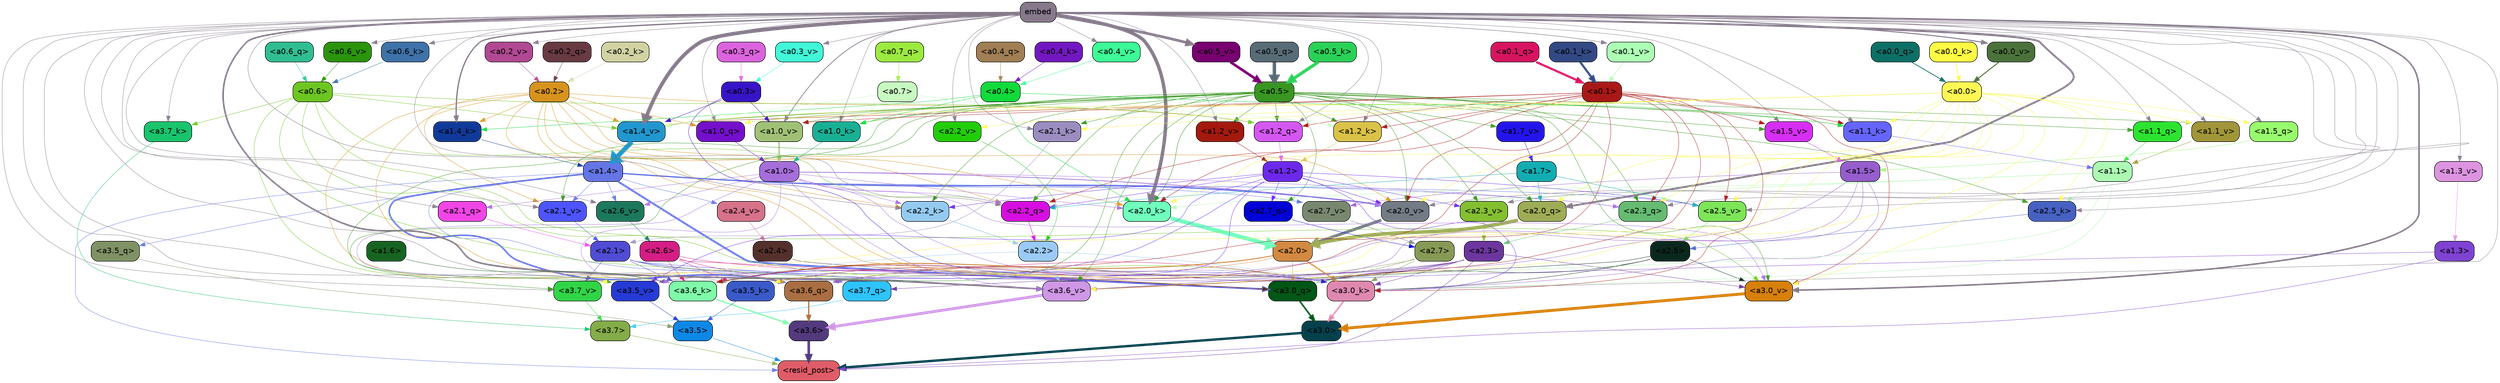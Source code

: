 strict digraph "" {
	graph [bgcolor=transparent,
		layout=dot,
		overlap=false,
		splines=true
	];
	"<a3.7>"	[color=black,
		fillcolor="#84ad49",
		fontname=Helvetica,
		shape=box,
		style="filled, rounded"];
	"<resid_post>"	[color=black,
		fillcolor="#e05c68",
		fontname=Helvetica,
		shape=box,
		style="filled, rounded"];
	"<a3.7>" -> "<resid_post>"	[color="#84ad49",
		penwidth=0.6239100098609924];
	"<a3.6>"	[color=black,
		fillcolor="#523a7d",
		fontname=Helvetica,
		shape=box,
		style="filled, rounded"];
	"<a3.6>" -> "<resid_post>"	[color="#523a7d",
		penwidth=4.569062113761902];
	"<a3.5>"	[color=black,
		fillcolor="#0d88e6",
		fontname=Helvetica,
		shape=box,
		style="filled, rounded"];
	"<a3.5>" -> "<resid_post>"	[color="#0d88e6",
		penwidth=0.6];
	"<a3.0>"	[color=black,
		fillcolor="#05414d",
		fontname=Helvetica,
		shape=box,
		style="filled, rounded"];
	"<a3.0>" -> "<resid_post>"	[color="#05414d",
		penwidth=4.283544182777405];
	"<a2.3>"	[color=black,
		fillcolor="#6d369f",
		fontname=Helvetica,
		shape=box,
		style="filled, rounded"];
	"<a2.3>" -> "<resid_post>"	[color="#6d369f",
		penwidth=0.6];
	"<a3.7_q>"	[color=black,
		fillcolor="#2fc4fd",
		fontname=Helvetica,
		shape=box,
		style="filled, rounded"];
	"<a2.3>" -> "<a3.7_q>"	[color="#6d369f",
		penwidth=0.6];
	"<a3.6_q>"	[color=black,
		fillcolor="#aa6e43",
		fontname=Helvetica,
		shape=box,
		style="filled, rounded"];
	"<a2.3>" -> "<a3.6_q>"	[color="#6d369f",
		penwidth=0.6];
	"<a3.0_q>"	[color=black,
		fillcolor="#025616",
		fontname=Helvetica,
		shape=box,
		style="filled, rounded"];
	"<a2.3>" -> "<a3.0_q>"	[color="#6d369f",
		penwidth=0.6];
	"<a3.0_k>"	[color=black,
		fillcolor="#e089b0",
		fontname=Helvetica,
		shape=box,
		style="filled, rounded"];
	"<a2.3>" -> "<a3.0_k>"	[color="#6d369f",
		penwidth=0.6];
	"<a3.6_v>"	[color=black,
		fillcolor="#cf97e6",
		fontname=Helvetica,
		shape=box,
		style="filled, rounded"];
	"<a2.3>" -> "<a3.6_v>"	[color="#6d369f",
		penwidth=0.6];
	"<a3.5_v>"	[color=black,
		fillcolor="#263ad5",
		fontname=Helvetica,
		shape=box,
		style="filled, rounded"];
	"<a2.3>" -> "<a3.5_v>"	[color="#6d369f",
		penwidth=0.6];
	"<a3.0_v>"	[color=black,
		fillcolor="#d7800b",
		fontname=Helvetica,
		shape=box,
		style="filled, rounded"];
	"<a2.3>" -> "<a3.0_v>"	[color="#6d369f",
		penwidth=0.6];
	"<a1.4>"	[color=black,
		fillcolor="#6475e5",
		fontname=Helvetica,
		shape=box,
		style="filled, rounded"];
	"<a1.4>" -> "<resid_post>"	[color="#6475e5",
		penwidth=0.6];
	"<a1.4>" -> "<a3.7_q>"	[color="#6475e5",
		penwidth=0.6];
	"<a1.4>" -> "<a3.6_q>"	[color="#6475e5",
		penwidth=2.7934007048606873];
	"<a3.5_q>"	[color=black,
		fillcolor="#7f9264",
		fontname=Helvetica,
		shape=box,
		style="filled, rounded"];
	"<a1.4>" -> "<a3.5_q>"	[color="#6475e5",
		penwidth=0.6];
	"<a1.4>" -> "<a3.0_q>"	[color="#6475e5",
		penwidth=3.340754985809326];
	"<a2.3_q>"	[color=black,
		fillcolor="#65bc71",
		fontname=Helvetica,
		shape=box,
		style="filled, rounded"];
	"<a1.4>" -> "<a2.3_q>"	[color="#6475e5",
		penwidth=0.6];
	"<a2.7_v>"	[color=black,
		fillcolor="#78886f",
		fontname=Helvetica,
		shape=box,
		style="filled, rounded"];
	"<a1.4>" -> "<a2.7_v>"	[color="#6475e5",
		penwidth=0.6];
	"<a2.6_v>"	[color=black,
		fillcolor="#1c785c",
		fontname=Helvetica,
		shape=box,
		style="filled, rounded"];
	"<a1.4>" -> "<a2.6_v>"	[color="#6475e5",
		penwidth=0.6];
	"<a2.5_v>"	[color=black,
		fillcolor="#7de558",
		fontname=Helvetica,
		shape=box,
		style="filled, rounded"];
	"<a1.4>" -> "<a2.5_v>"	[color="#6475e5",
		penwidth=0.6];
	"<a2.4_v>"	[color=black,
		fillcolor="#d6728a",
		fontname=Helvetica,
		shape=box,
		style="filled, rounded"];
	"<a1.4>" -> "<a2.4_v>"	[color="#6475e5",
		penwidth=0.6];
	"<a2.1_v>"	[color=black,
		fillcolor="#4d54fe",
		fontname=Helvetica,
		shape=box,
		style="filled, rounded"];
	"<a1.4>" -> "<a2.1_v>"	[color="#6475e5",
		penwidth=0.6];
	"<a2.0_v>"	[color=black,
		fillcolor="#737b84",
		fontname=Helvetica,
		shape=box,
		style="filled, rounded"];
	"<a1.4>" -> "<a2.0_v>"	[color="#6475e5",
		penwidth=2.268759250640869];
	"<a1.3>"	[color=black,
		fillcolor="#7f42d3",
		fontname=Helvetica,
		shape=box,
		style="filled, rounded"];
	"<a1.3>" -> "<resid_post>"	[color="#7f42d3",
		penwidth=0.6];
	"<a1.3>" -> "<a3.6_v>"	[color="#7f42d3",
		penwidth=0.6];
	"<a3.7_q>" -> "<a3.7>"	[color="#2fc4fd",
		penwidth=0.6];
	"<a3.6_q>" -> "<a3.6>"	[color="#aa6e43",
		penwidth=2.0347584784030914];
	"<a3.5_q>" -> "<a3.5>"	[color="#7f9264",
		penwidth=0.6];
	"<a3.0_q>" -> "<a3.0>"	[color="#025616",
		penwidth=2.8635367155075073];
	"<a3.7_k>"	[color=black,
		fillcolor="#18c46c",
		fontname=Helvetica,
		shape=box,
		style="filled, rounded"];
	"<a3.7_k>" -> "<a3.7>"	[color="#18c46c",
		penwidth=0.6];
	"<a3.6_k>"	[color=black,
		fillcolor="#7ffaa9",
		fontname=Helvetica,
		shape=box,
		style="filled, rounded"];
	"<a3.6_k>" -> "<a3.6>"	[color="#7ffaa9",
		penwidth=2.1760786175727844];
	"<a3.5_k>"	[color=black,
		fillcolor="#3a5ac9",
		fontname=Helvetica,
		shape=box,
		style="filled, rounded"];
	"<a3.5_k>" -> "<a3.5>"	[color="#3a5ac9",
		penwidth=0.6];
	"<a3.0_k>" -> "<a3.0>"	[color="#e089b0",
		penwidth=2.632905662059784];
	"<a3.7_v>"	[color=black,
		fillcolor="#30d546",
		fontname=Helvetica,
		shape=box,
		style="filled, rounded"];
	"<a3.7_v>" -> "<a3.7>"	[color="#30d546",
		penwidth=0.6];
	"<a3.6_v>" -> "<a3.6>"	[color="#cf97e6",
		penwidth=4.981305837631226];
	"<a3.5_v>" -> "<a3.5>"	[color="#263ad5",
		penwidth=0.6];
	"<a3.0_v>" -> "<a3.0>"	[color="#d7800b",
		penwidth=5.168330669403076];
	"<a2.7>"	[color=black,
		fillcolor="#869a56",
		fontname=Helvetica,
		shape=box,
		style="filled, rounded"];
	"<a2.7>" -> "<a3.6_q>"	[color="#869a56",
		penwidth=0.6];
	"<a2.7>" -> "<a3.0_q>"	[color="#869a56",
		penwidth=0.6];
	"<a2.7>" -> "<a3.0_k>"	[color="#869a56",
		penwidth=0.6];
	"<a2.6>"	[color=black,
		fillcolor="#d51d84",
		fontname=Helvetica,
		shape=box,
		style="filled, rounded"];
	"<a2.6>" -> "<a3.6_q>"	[color="#d51d84",
		penwidth=0.6];
	"<a2.6>" -> "<a3.0_q>"	[color="#d51d84",
		penwidth=0.6];
	"<a2.6>" -> "<a3.6_k>"	[color="#d51d84",
		penwidth=0.6];
	"<a2.6>" -> "<a3.5_k>"	[color="#d51d84",
		penwidth=0.6];
	"<a2.6>" -> "<a3.0_k>"	[color="#d51d84",
		penwidth=0.6];
	"<a2.1>"	[color=black,
		fillcolor="#514cd5",
		fontname=Helvetica,
		shape=box,
		style="filled, rounded"];
	"<a2.1>" -> "<a3.6_q>"	[color="#514cd5",
		penwidth=0.6];
	"<a2.1>" -> "<a3.0_q>"	[color="#514cd5",
		penwidth=0.6];
	"<a2.1>" -> "<a3.6_k>"	[color="#514cd5",
		penwidth=0.6];
	"<a2.1>" -> "<a3.0_k>"	[color="#514cd5",
		penwidth=0.6];
	"<a2.1>" -> "<a3.7_v>"	[color="#514cd5",
		penwidth=0.6];
	"<a2.1>" -> "<a3.6_v>"	[color="#514cd5",
		penwidth=0.6];
	"<a2.0>"	[color=black,
		fillcolor="#d38941",
		fontname=Helvetica,
		shape=box,
		style="filled, rounded"];
	"<a2.0>" -> "<a3.6_q>"	[color="#d38941",
		penwidth=0.6];
	"<a2.0>" -> "<a3.0_q>"	[color="#d38941",
		penwidth=0.6];
	"<a2.0>" -> "<a3.6_k>"	[color="#d38941",
		penwidth=1.6382827460765839];
	"<a2.0>" -> "<a3.0_k>"	[color="#d38941",
		penwidth=2.161143198609352];
	"<a1.5>"	[color=black,
		fillcolor="#955dcd",
		fontname=Helvetica,
		shape=box,
		style="filled, rounded"];
	"<a1.5>" -> "<a3.6_q>"	[color="#955dcd",
		penwidth=0.6];
	"<a1.5>" -> "<a3.0_q>"	[color="#955dcd",
		penwidth=0.6];
	"<a1.5>" -> "<a3.6_k>"	[color="#955dcd",
		penwidth=0.6];
	"<a1.5>" -> "<a3.0_k>"	[color="#955dcd",
		penwidth=0.6];
	"<a1.5>" -> "<a2.7_v>"	[color="#955dcd",
		penwidth=0.6];
	"<a0.2>"	[color=black,
		fillcolor="#d7931b",
		fontname=Helvetica,
		shape=box,
		style="filled, rounded"];
	"<a0.2>" -> "<a3.6_q>"	[color="#d7931b",
		penwidth=0.6];
	"<a0.2>" -> "<a3.0_q>"	[color="#d7931b",
		penwidth=0.6];
	"<a0.2>" -> "<a3.6_k>"	[color="#d7931b",
		penwidth=0.6];
	"<a0.2>" -> "<a3.0_k>"	[color="#d7931b",
		penwidth=0.6];
	"<a2.2_q>"	[color=black,
		fillcolor="#d70ee1",
		fontname=Helvetica,
		shape=box,
		style="filled, rounded"];
	"<a0.2>" -> "<a2.2_q>"	[color="#d7931b",
		penwidth=0.6];
	"<a2.2_k>"	[color=black,
		fillcolor="#95caf0",
		fontname=Helvetica,
		shape=box,
		style="filled, rounded"];
	"<a0.2>" -> "<a2.2_k>"	[color="#d7931b",
		penwidth=0.6];
	"<a2.0_k>"	[color=black,
		fillcolor="#70ffbc",
		fontname=Helvetica,
		shape=box,
		style="filled, rounded"];
	"<a0.2>" -> "<a2.0_k>"	[color="#d7931b",
		penwidth=0.6];
	"<a0.2>" -> "<a2.1_v>"	[color="#d7931b",
		penwidth=0.6];
	"<a0.2>" -> "<a2.0_v>"	[color="#d7931b",
		penwidth=0.6];
	"<a1.2_q>"	[color=black,
		fillcolor="#d457f2",
		fontname=Helvetica,
		shape=box,
		style="filled, rounded"];
	"<a0.2>" -> "<a1.2_q>"	[color="#d7931b",
		penwidth=0.6];
	"<a1.0_q>"	[color=black,
		fillcolor="#740fcc",
		fontname=Helvetica,
		shape=box,
		style="filled, rounded"];
	"<a0.2>" -> "<a1.0_q>"	[color="#d7931b",
		penwidth=0.6];
	"<a1.4_k>"	[color=black,
		fillcolor="#103a99",
		fontname=Helvetica,
		shape=box,
		style="filled, rounded"];
	"<a0.2>" -> "<a1.4_k>"	[color="#d7931b",
		penwidth=0.6];
	"<a1.4_v>"	[color=black,
		fillcolor="#2097cf",
		fontname=Helvetica,
		shape=box,
		style="filled, rounded"];
	"<a0.2>" -> "<a1.4_v>"	[color="#d7931b",
		penwidth=0.6];
	"<a2.5>"	[color=black,
		fillcolor="#0a281d",
		fontname=Helvetica,
		shape=box,
		style="filled, rounded"];
	"<a2.5>" -> "<a3.0_q>"	[color="#0a281d",
		penwidth=0.6];
	"<a2.5>" -> "<a3.0_k>"	[color="#0a281d",
		penwidth=0.6];
	"<a2.5>" -> "<a3.6_v>"	[color="#0a281d",
		penwidth=0.6];
	"<a2.5>" -> "<a3.0_v>"	[color="#0a281d",
		penwidth=0.6];
	"<a2.4>"	[color=black,
		fillcolor="#54302d",
		fontname=Helvetica,
		shape=box,
		style="filled, rounded"];
	"<a2.4>" -> "<a3.0_q>"	[color="#54302d",
		penwidth=0.6];
	"<a1.1>"	[color=black,
		fillcolor="#acf8b3",
		fontname=Helvetica,
		shape=box,
		style="filled, rounded"];
	"<a1.1>" -> "<a3.0_q>"	[color="#acf8b3",
		penwidth=0.6];
	"<a1.1>" -> "<a3.0_k>"	[color="#acf8b3",
		penwidth=0.6];
	"<a2.5_k>"	[color=black,
		fillcolor="#4761c3",
		fontname=Helvetica,
		shape=box,
		style="filled, rounded"];
	"<a1.1>" -> "<a2.5_k>"	[color="#acf8b3",
		penwidth=0.6];
	"<a1.1>" -> "<a2.0_k>"	[color="#acf8b3",
		penwidth=0.6];
	"<a1.1>" -> "<a2.0_v>"	[color="#acf8b3",
		penwidth=0.6];
	"<a0.6>"	[color=black,
		fillcolor="#6dc620",
		fontname=Helvetica,
		shape=box,
		style="filled, rounded"];
	"<a0.6>" -> "<a3.7_k>"	[color="#6dc620",
		penwidth=0.6];
	"<a0.6>" -> "<a3.6_k>"	[color="#6dc620",
		penwidth=0.6];
	"<a0.6>" -> "<a3.0_k>"	[color="#6dc620",
		penwidth=0.6];
	"<a0.6>" -> "<a3.6_v>"	[color="#6dc620",
		penwidth=0.6];
	"<a0.6>" -> "<a3.0_v>"	[color="#6dc620",
		penwidth=0.6];
	"<a0.6>" -> "<a2.2_q>"	[color="#6dc620",
		penwidth=0.6];
	"<a0.6>" -> "<a1.2_q>"	[color="#6dc620",
		penwidth=0.6];
	"<a0.6>" -> "<a1.4_v>"	[color="#6dc620",
		penwidth=0.6];
	embed	[color=black,
		fillcolor="#85798a",
		fontname=Helvetica,
		shape=box,
		style="filled, rounded"];
	embed -> "<a3.7_k>"	[color="#85798a",
		penwidth=0.6];
	embed -> "<a3.6_k>"	[color="#85798a",
		penwidth=0.6];
	embed -> "<a3.5_k>"	[color="#85798a",
		penwidth=0.6];
	embed -> "<a3.0_k>"	[color="#85798a",
		penwidth=0.6];
	embed -> "<a3.7_v>"	[color="#85798a",
		penwidth=0.6];
	embed -> "<a3.6_v>"	[color="#85798a",
		penwidth=2.7825746536254883];
	embed -> "<a3.5_v>"	[color="#85798a",
		penwidth=0.6];
	embed -> "<a3.0_v>"	[color="#85798a",
		penwidth=2.6950180530548096];
	embed -> "<a2.3_q>"	[color="#85798a",
		penwidth=0.6];
	embed -> "<a2.2_q>"	[color="#85798a",
		penwidth=0.6];
	"<a2.1_q>"	[color=black,
		fillcolor="#f145e6",
		fontname=Helvetica,
		shape=box,
		style="filled, rounded"];
	embed -> "<a2.1_q>"	[color="#85798a",
		penwidth=0.6];
	"<a2.0_q>"	[color=black,
		fillcolor="#9eac56",
		fontname=Helvetica,
		shape=box,
		style="filled, rounded"];
	embed -> "<a2.0_q>"	[color="#85798a",
		penwidth=3.305941343307495];
	embed -> "<a2.5_k>"	[color="#85798a",
		penwidth=0.6];
	embed -> "<a2.2_k>"	[color="#85798a",
		penwidth=0.6698317527770996];
	"<a2.1_k>"	[color=black,
		fillcolor="#9b8dc0",
		fontname=Helvetica,
		shape=box,
		style="filled, rounded"];
	embed -> "<a2.1_k>"	[color="#85798a",
		penwidth=0.6];
	embed -> "<a2.0_k>"	[color="#85798a",
		penwidth=6.12570995092392];
	embed -> "<a2.6_v>"	[color="#85798a",
		penwidth=0.6];
	embed -> "<a2.5_v>"	[color="#85798a",
		penwidth=0.6];
	"<a2.3_v>"	[color=black,
		fillcolor="#84bf30",
		fontname=Helvetica,
		shape=box,
		style="filled, rounded"];
	embed -> "<a2.3_v>"	[color="#85798a",
		penwidth=0.6];
	"<a2.2_v>"	[color=black,
		fillcolor="#21cd08",
		fontname=Helvetica,
		shape=box,
		style="filled, rounded"];
	embed -> "<a2.2_v>"	[color="#85798a",
		penwidth=0.6];
	embed -> "<a2.1_v>"	[color="#85798a",
		penwidth=0.6];
	embed -> "<a2.0_v>"	[color="#85798a",
		penwidth=0.6];
	"<a1.5_q>"	[color=black,
		fillcolor="#98fa6d",
		fontname=Helvetica,
		shape=box,
		style="filled, rounded"];
	embed -> "<a1.5_q>"	[color="#85798a",
		penwidth=0.6];
	embed -> "<a1.2_q>"	[color="#85798a",
		penwidth=0.6087074279785156];
	"<a1.1_q>"	[color=black,
		fillcolor="#2ce430",
		fontname=Helvetica,
		shape=box,
		style="filled, rounded"];
	embed -> "<a1.1_q>"	[color="#85798a",
		penwidth=0.6];
	embed -> "<a1.0_q>"	[color="#85798a",
		penwidth=0.6];
	embed -> "<a1.4_k>"	[color="#85798a",
		penwidth=2.1858973503112793];
	"<a1.2_k>"	[color=black,
		fillcolor="#dac248",
		fontname=Helvetica,
		shape=box,
		style="filled, rounded"];
	embed -> "<a1.2_k>"	[color="#85798a",
		penwidth=0.6];
	"<a1.1_k>"	[color=black,
		fillcolor="#6564fc",
		fontname=Helvetica,
		shape=box,
		style="filled, rounded"];
	embed -> "<a1.1_k>"	[color="#85798a",
		penwidth=0.6];
	"<a1.0_k>"	[color=black,
		fillcolor="#18b095",
		fontname=Helvetica,
		shape=box,
		style="filled, rounded"];
	embed -> "<a1.0_k>"	[color="#85798a",
		penwidth=0.6];
	"<a1.5_v>"	[color=black,
		fillcolor="#d72ef3",
		fontname=Helvetica,
		shape=box,
		style="filled, rounded"];
	embed -> "<a1.5_v>"	[color="#85798a",
		penwidth=0.6];
	embed -> "<a1.4_v>"	[color="#85798a",
		penwidth=6.590077131986618];
	"<a1.3_v>"	[color=black,
		fillcolor="#dd93e0",
		fontname=Helvetica,
		shape=box,
		style="filled, rounded"];
	embed -> "<a1.3_v>"	[color="#85798a",
		penwidth=0.6];
	"<a1.2_v>"	[color=black,
		fillcolor="#a4190d",
		fontname=Helvetica,
		shape=box,
		style="filled, rounded"];
	embed -> "<a1.2_v>"	[color="#85798a",
		penwidth=0.6];
	"<a1.1_v>"	[color=black,
		fillcolor="#a09538",
		fontname=Helvetica,
		shape=box,
		style="filled, rounded"];
	embed -> "<a1.1_v>"	[color="#85798a",
		penwidth=0.6];
	"<a1.0_v>"	[color=black,
		fillcolor="#a0c175",
		fontname=Helvetica,
		shape=box,
		style="filled, rounded"];
	embed -> "<a1.0_v>"	[color="#85798a",
		penwidth=1.2076449394226074];
	"<a0.6_k>"	[color=black,
		fillcolor="#3e72a8",
		fontname=Helvetica,
		shape=box,
		style="filled, rounded"];
	embed -> "<a0.6_k>"	[color="#85798a",
		penwidth=0.6];
	"<a0.6_v>"	[color=black,
		fillcolor="#2a940a",
		fontname=Helvetica,
		shape=box,
		style="filled, rounded"];
	embed -> "<a0.6_v>"	[color="#85798a",
		penwidth=0.6];
	"<a0.5_v>"	[color=black,
		fillcolor="#790070",
		fontname=Helvetica,
		shape=box,
		style="filled, rounded"];
	embed -> "<a0.5_v>"	[color="#85798a",
		penwidth=4.663905620574951];
	"<a0.4_v>"	[color=black,
		fillcolor="#3df997",
		fontname=Helvetica,
		shape=box,
		style="filled, rounded"];
	embed -> "<a0.4_v>"	[color="#85798a",
		penwidth=0.6];
	"<a0.3_v>"	[color=black,
		fillcolor="#41f7d8",
		fontname=Helvetica,
		shape=box,
		style="filled, rounded"];
	embed -> "<a0.3_v>"	[color="#85798a",
		penwidth=0.6];
	"<a0.2_v>"	[color=black,
		fillcolor="#b14992",
		fontname=Helvetica,
		shape=box,
		style="filled, rounded"];
	embed -> "<a0.2_v>"	[color="#85798a",
		penwidth=0.6];
	"<a0.1_v>"	[color=black,
		fillcolor="#adfdb5",
		fontname=Helvetica,
		shape=box,
		style="filled, rounded"];
	embed -> "<a0.1_v>"	[color="#85798a",
		penwidth=0.8192043304443359];
	"<a0.0_v>"	[color=black,
		fillcolor="#4b723b",
		fontname=Helvetica,
		shape=box,
		style="filled, rounded"];
	embed -> "<a0.0_v>"	[color="#85798a",
		penwidth=1.706191062927246];
	"<a2.2>"	[color=black,
		fillcolor="#9acaf5",
		fontname=Helvetica,
		shape=box,
		style="filled, rounded"];
	"<a2.2>" -> "<a3.6_k>"	[color="#9acaf5",
		penwidth=0.6];
	"<a2.2>" -> "<a3.0_k>"	[color="#9acaf5",
		penwidth=0.6];
	"<a2.2>" -> "<a3.6_v>"	[color="#9acaf5",
		penwidth=0.6];
	"<a1.6>"	[color=black,
		fillcolor="#176422",
		fontname=Helvetica,
		shape=box,
		style="filled, rounded"];
	"<a1.6>" -> "<a3.6_k>"	[color="#176422",
		penwidth=0.6];
	"<a1.2>"	[color=black,
		fillcolor="#6c29ec",
		fontname=Helvetica,
		shape=box,
		style="filled, rounded"];
	"<a1.2>" -> "<a3.6_k>"	[color="#6c29ec",
		penwidth=0.6];
	"<a1.2>" -> "<a3.5_k>"	[color="#6c29ec",
		penwidth=0.6];
	"<a1.2>" -> "<a3.0_k>"	[color="#6c29ec",
		penwidth=0.6];
	"<a1.2>" -> "<a3.5_v>"	[color="#6c29ec",
		penwidth=0.6];
	"<a2.7_q>"	[color=black,
		fillcolor="#0103d7",
		fontname=Helvetica,
		shape=box,
		style="filled, rounded"];
	"<a1.2>" -> "<a2.7_q>"	[color="#6c29ec",
		penwidth=0.6];
	"<a1.2>" -> "<a2.2_q>"	[color="#6c29ec",
		penwidth=0.6];
	"<a1.2>" -> "<a2.2_k>"	[color="#6c29ec",
		penwidth=0.6];
	"<a1.2>" -> "<a2.5_v>"	[color="#6c29ec",
		penwidth=0.6];
	"<a1.2>" -> "<a2.3_v>"	[color="#6c29ec",
		penwidth=0.6];
	"<a1.2>" -> "<a2.0_v>"	[color="#6c29ec",
		penwidth=0.6];
	"<a1.0>"	[color=black,
		fillcolor="#a56edb",
		fontname=Helvetica,
		shape=box,
		style="filled, rounded"];
	"<a1.0>" -> "<a3.6_k>"	[color="#a56edb",
		penwidth=0.6];
	"<a1.0>" -> "<a3.0_k>"	[color="#a56edb",
		penwidth=0.6];
	"<a1.0>" -> "<a3.6_v>"	[color="#a56edb",
		penwidth=0.6];
	"<a1.0>" -> "<a3.5_v>"	[color="#a56edb",
		penwidth=0.6];
	"<a1.0>" -> "<a3.0_v>"	[color="#a56edb",
		penwidth=0.6];
	"<a1.0>" -> "<a2.3_q>"	[color="#a56edb",
		penwidth=0.6];
	"<a1.0>" -> "<a2.2_q>"	[color="#a56edb",
		penwidth=0.6];
	"<a1.0>" -> "<a2.1_q>"	[color="#a56edb",
		penwidth=0.6];
	"<a1.0>" -> "<a2.2_k>"	[color="#a56edb",
		penwidth=0.6];
	"<a1.0>" -> "<a2.0_k>"	[color="#a56edb",
		penwidth=0.6];
	"<a1.0>" -> "<a2.6_v>"	[color="#a56edb",
		penwidth=0.6];
	"<a1.0>" -> "<a2.0_v>"	[color="#a56edb",
		penwidth=1.2213096618652344];
	"<a0.5>"	[color=black,
		fillcolor="#399621",
		fontname=Helvetica,
		shape=box,
		style="filled, rounded"];
	"<a0.5>" -> "<a3.6_k>"	[color="#399621",
		penwidth=0.6];
	"<a0.5>" -> "<a3.7_v>"	[color="#399621",
		penwidth=0.6];
	"<a0.5>" -> "<a3.6_v>"	[color="#399621",
		penwidth=0.6];
	"<a0.5>" -> "<a3.5_v>"	[color="#399621",
		penwidth=0.6];
	"<a0.5>" -> "<a3.0_v>"	[color="#399621",
		penwidth=0.6];
	"<a0.5>" -> "<a2.7_q>"	[color="#399621",
		penwidth=0.6];
	"<a0.5>" -> "<a2.3_q>"	[color="#399621",
		penwidth=0.6];
	"<a0.5>" -> "<a2.2_q>"	[color="#399621",
		penwidth=0.6];
	"<a0.5>" -> "<a2.0_q>"	[color="#399621",
		penwidth=0.6];
	"<a0.5>" -> "<a2.5_k>"	[color="#399621",
		penwidth=0.6];
	"<a0.5>" -> "<a2.2_k>"	[color="#399621",
		penwidth=0.6];
	"<a0.5>" -> "<a2.1_k>"	[color="#399621",
		penwidth=0.6];
	"<a0.5>" -> "<a2.0_k>"	[color="#399621",
		penwidth=0.6900839805603027];
	"<a0.5>" -> "<a2.3_v>"	[color="#399621",
		penwidth=0.6];
	"<a0.5>" -> "<a2.1_v>"	[color="#399621",
		penwidth=0.6];
	"<a0.5>" -> "<a2.0_v>"	[color="#399621",
		penwidth=0.6];
	"<a0.5>" -> "<a1.2_q>"	[color="#399621",
		penwidth=0.6];
	"<a0.5>" -> "<a1.1_q>"	[color="#399621",
		penwidth=0.6];
	"<a0.5>" -> "<a1.0_q>"	[color="#399621",
		penwidth=0.6];
	"<a0.5>" -> "<a1.2_k>"	[color="#399621",
		penwidth=0.6];
	"<a0.5>" -> "<a1.1_k>"	[color="#399621",
		penwidth=0.6];
	"<a0.5>" -> "<a1.0_k>"	[color="#399621",
		penwidth=0.6];
	"<a1.7_v>"	[color=black,
		fillcolor="#2314eb",
		fontname=Helvetica,
		shape=box,
		style="filled, rounded"];
	"<a0.5>" -> "<a1.7_v>"	[color="#399621",
		penwidth=0.6];
	"<a0.5>" -> "<a1.5_v>"	[color="#399621",
		penwidth=0.6];
	"<a0.5>" -> "<a1.4_v>"	[color="#399621",
		penwidth=0.9985027313232422];
	"<a0.5>" -> "<a1.2_v>"	[color="#399621",
		penwidth=0.6];
	"<a0.5>" -> "<a1.1_v>"	[color="#399621",
		penwidth=0.6];
	"<a0.5>" -> "<a1.0_v>"	[color="#399621",
		penwidth=0.6];
	"<a0.1>"	[color=black,
		fillcolor="#a91817",
		fontname=Helvetica,
		shape=box,
		style="filled, rounded"];
	"<a0.1>" -> "<a3.6_k>"	[color="#a91817",
		penwidth=0.6];
	"<a0.1>" -> "<a3.5_k>"	[color="#a91817",
		penwidth=0.6];
	"<a0.1>" -> "<a3.0_k>"	[color="#a91817",
		penwidth=0.6];
	"<a0.1>" -> "<a3.6_v>"	[color="#a91817",
		penwidth=0.6];
	"<a0.1>" -> "<a3.0_v>"	[color="#a91817",
		penwidth=0.6];
	"<a0.1>" -> "<a2.3_q>"	[color="#a91817",
		penwidth=0.6];
	"<a0.1>" -> "<a2.2_q>"	[color="#a91817",
		penwidth=0.6];
	"<a0.1>" -> "<a2.0_k>"	[color="#a91817",
		penwidth=0.6];
	"<a0.1>" -> "<a2.5_v>"	[color="#a91817",
		penwidth=0.6];
	"<a0.1>" -> "<a2.0_v>"	[color="#a91817",
		penwidth=0.6];
	"<a0.1>" -> "<a1.2_q>"	[color="#a91817",
		penwidth=0.6218185424804688];
	"<a0.1>" -> "<a1.2_k>"	[color="#a91817",
		penwidth=0.6];
	"<a0.1>" -> "<a1.1_k>"	[color="#a91817",
		penwidth=0.6];
	"<a0.1>" -> "<a1.5_v>"	[color="#a91817",
		penwidth=0.6];
	"<a0.1>" -> "<a1.4_v>"	[color="#a91817",
		penwidth=0.6];
	"<a0.1>" -> "<a1.0_v>"	[color="#a91817",
		penwidth=0.6];
	"<a0.0>"	[color=black,
		fillcolor="#fcf753",
		fontname=Helvetica,
		shape=box,
		style="filled, rounded"];
	"<a0.0>" -> "<a3.5_k>"	[color="#fcf753",
		penwidth=0.6];
	"<a0.0>" -> "<a3.7_v>"	[color="#fcf753",
		penwidth=0.6];
	"<a0.0>" -> "<a3.6_v>"	[color="#fcf753",
		penwidth=0.6];
	"<a0.0>" -> "<a3.0_v>"	[color="#fcf753",
		penwidth=0.6];
	"<a0.0>" -> "<a2.3_q>"	[color="#fcf753",
		penwidth=0.6];
	"<a0.0>" -> "<a2.0_q>"	[color="#fcf753",
		penwidth=0.6];
	"<a0.0>" -> "<a2.5_k>"	[color="#fcf753",
		penwidth=0.6];
	"<a0.0>" -> "<a2.1_k>"	[color="#fcf753",
		penwidth=0.6];
	"<a0.0>" -> "<a2.0_k>"	[color="#fcf753",
		penwidth=0.6];
	"<a0.0>" -> "<a2.5_v>"	[color="#fcf753",
		penwidth=0.6];
	"<a0.0>" -> "<a2.2_v>"	[color="#fcf753",
		penwidth=0.6];
	"<a0.0>" -> "<a2.0_v>"	[color="#fcf753",
		penwidth=0.6];
	"<a0.0>" -> "<a1.5_q>"	[color="#fcf753",
		penwidth=0.6];
	"<a0.0>" -> "<a1.0_q>"	[color="#fcf753",
		penwidth=0.6];
	"<a0.0>" -> "<a1.1_k>"	[color="#fcf753",
		penwidth=0.6];
	"<a0.0>" -> "<a1.4_v>"	[color="#fcf753",
		penwidth=0.6];
	"<a0.0>" -> "<a1.1_v>"	[color="#fcf753",
		penwidth=0.6];
	"<a0.3>"	[color=black,
		fillcolor="#3714c7",
		fontname=Helvetica,
		shape=box,
		style="filled, rounded"];
	"<a0.3>" -> "<a3.0_k>"	[color="#3714c7",
		penwidth=0.6];
	"<a0.3>" -> "<a1.4_v>"	[color="#3714c7",
		penwidth=0.6];
	"<a0.3>" -> "<a1.0_v>"	[color="#3714c7",
		penwidth=0.6];
	"<a2.7_q>" -> "<a2.7>"	[color="#0103d7",
		penwidth=0.6];
	"<a2.3_q>" -> "<a2.3>"	[color="#65bc71",
		penwidth=0.6];
	"<a2.2_q>" -> "<a2.2>"	[color="#d70ee1",
		penwidth=0.7553567886352539];
	"<a2.1_q>" -> "<a2.1>"	[color="#f145e6",
		penwidth=0.6];
	"<a2.0_q>" -> "<a2.0>"	[color="#9eac56",
		penwidth=6.256794691085815];
	"<a2.5_k>" -> "<a2.5>"	[color="#4761c3",
		penwidth=0.6];
	"<a2.2_k>" -> "<a2.2>"	[color="#95caf0",
		penwidth=0.8854708671569824];
	"<a2.1_k>" -> "<a2.1>"	[color="#9b8dc0",
		penwidth=0.6];
	"<a2.0_k>" -> "<a2.0>"	[color="#70ffbc",
		penwidth=7.231504917144775];
	"<a2.7_v>" -> "<a2.7>"	[color="#78886f",
		penwidth=0.6];
	"<a2.6_v>" -> "<a2.6>"	[color="#1c785c",
		penwidth=0.6];
	"<a2.5_v>" -> "<a2.5>"	[color="#7de558",
		penwidth=0.6];
	"<a2.4_v>" -> "<a2.4>"	[color="#d6728a",
		penwidth=0.6];
	"<a2.3_v>" -> "<a2.3>"	[color="#84bf30",
		penwidth=0.6];
	"<a2.2_v>" -> "<a2.2>"	[color="#21cd08",
		penwidth=0.6];
	"<a2.1_v>" -> "<a2.1>"	[color="#4d54fe",
		penwidth=0.6];
	"<a2.0_v>" -> "<a2.0>"	[color="#737b84",
		penwidth=5.231471925973892];
	"<a1.7>"	[color=black,
		fillcolor="#12adb2",
		fontname=Helvetica,
		shape=box,
		style="filled, rounded"];
	"<a1.7>" -> "<a2.2_q>"	[color="#12adb2",
		penwidth=0.6];
	"<a1.7>" -> "<a2.0_q>"	[color="#12adb2",
		penwidth=0.6];
	"<a1.7>" -> "<a2.5_v>"	[color="#12adb2",
		penwidth=0.6];
	"<a0.4>"	[color=black,
		fillcolor="#11da3b",
		fontname=Helvetica,
		shape=box,
		style="filled, rounded"];
	"<a0.4>" -> "<a2.0_k>"	[color="#11da3b",
		penwidth=0.6];
	"<a0.4>" -> "<a1.4_k>"	[color="#11da3b",
		penwidth=0.6];
	"<a0.4>" -> "<a1.1_k>"	[color="#11da3b",
		penwidth=0.6];
	"<a0.4>" -> "<a1.0_k>"	[color="#11da3b",
		penwidth=0.6];
	"<a1.5_q>" -> "<a1.5>"	[color="#98fa6d",
		penwidth=0.6];
	"<a1.2_q>" -> "<a1.2>"	[color="#d457f2",
		penwidth=0.6];
	"<a1.1_q>" -> "<a1.1>"	[color="#2ce430",
		penwidth=0.6];
	"<a1.0_q>" -> "<a1.0>"	[color="#740fcc",
		penwidth=0.6];
	"<a1.4_k>" -> "<a1.4>"	[color="#103a99",
		penwidth=0.6];
	"<a1.2_k>" -> "<a1.2>"	[color="#dac248",
		penwidth=0.6];
	"<a1.1_k>" -> "<a1.1>"	[color="#6564fc",
		penwidth=0.6];
	"<a1.0_k>" -> "<a1.0>"	[color="#18b095",
		penwidth=0.6];
	"<a1.7_v>" -> "<a1.7>"	[color="#2314eb",
		penwidth=0.6];
	"<a1.5_v>" -> "<a1.5>"	[color="#d72ef3",
		penwidth=0.6];
	"<a1.4_v>" -> "<a1.4>"	[color="#2097cf",
		penwidth=8.36684274673462];
	"<a1.3_v>" -> "<a1.3>"	[color="#dd93e0",
		penwidth=0.6];
	"<a1.2_v>" -> "<a1.2>"	[color="#a4190d",
		penwidth=0.6];
	"<a1.1_v>" -> "<a1.1>"	[color="#a09538",
		penwidth=0.6];
	"<a1.0_v>" -> "<a1.0>"	[color="#a0c175",
		penwidth=1.9665732383728027];
	"<a0.7>"	[color=black,
		fillcolor="#c8f9c2",
		fontname=Helvetica,
		shape=box,
		style="filled, rounded"];
	"<a0.7>" -> "<a1.2_k>"	[color="#c8f9c2",
		penwidth=0.6];
	"<a0.7>" -> "<a1.0_k>"	[color="#c8f9c2",
		penwidth=0.6];
	"<a0.7>" -> "<a1.4_v>"	[color="#c8f9c2",
		penwidth=0.6];
	"<a0.7_q>"	[color=black,
		fillcolor="#9ce940",
		fontname=Helvetica,
		shape=box,
		style="filled, rounded"];
	"<a0.7_q>" -> "<a0.7>"	[color="#9ce940",
		penwidth=0.6];
	"<a0.6_q>"	[color=black,
		fillcolor="#2fbe91",
		fontname=Helvetica,
		shape=box,
		style="filled, rounded"];
	"<a0.6_q>" -> "<a0.6>"	[color="#2fbe91",
		penwidth=0.6];
	"<a0.5_q>"	[color=black,
		fillcolor="#586c75",
		fontname=Helvetica,
		shape=box,
		style="filled, rounded"];
	"<a0.5_q>" -> "<a0.5>"	[color="#586c75",
		penwidth=6.156635046005249];
	"<a0.4_q>"	[color=black,
		fillcolor="#a17e53",
		fontname=Helvetica,
		shape=box,
		style="filled, rounded"];
	"<a0.4_q>" -> "<a0.4>"	[color="#a17e53",
		penwidth=0.6];
	"<a0.3_q>"	[color=black,
		fillcolor="#db64de",
		fontname=Helvetica,
		shape=box,
		style="filled, rounded"];
	"<a0.3_q>" -> "<a0.3>"	[color="#db64de",
		penwidth=0.6];
	"<a0.2_q>"	[color=black,
		fillcolor="#683a41",
		fontname=Helvetica,
		shape=box,
		style="filled, rounded"];
	"<a0.2_q>" -> "<a0.2>"	[color="#683a41",
		penwidth=0.6];
	"<a0.1_q>"	[color=black,
		fillcolor="#d71460",
		fontname=Helvetica,
		shape=box,
		style="filled, rounded"];
	"<a0.1_q>" -> "<a0.1>"	[color="#d71460",
		penwidth=3.795884132385254];
	"<a0.0_q>"	[color=black,
		fillcolor="#0d7066",
		fontname=Helvetica,
		shape=box,
		style="filled, rounded"];
	"<a0.0_q>" -> "<a0.0>"	[color="#0d7066",
		penwidth=1.2393803596496582];
	"<a0.6_k>" -> "<a0.6>"	[color="#3e72a8",
		penwidth=0.6];
	"<a0.5_k>"	[color=black,
		fillcolor="#2ad157",
		fontname=Helvetica,
		shape=box,
		style="filled, rounded"];
	"<a0.5_k>" -> "<a0.5>"	[color="#2ad157",
		penwidth=5.603226900100708];
	"<a0.4_k>"	[color=black,
		fillcolor="#7217c1",
		fontname=Helvetica,
		shape=box,
		style="filled, rounded"];
	"<a0.4_k>" -> "<a0.4>"	[color="#7217c1",
		penwidth=0.6];
	"<a0.2_k>"	[color=black,
		fillcolor="#d1d3a2",
		fontname=Helvetica,
		shape=box,
		style="filled, rounded"];
	"<a0.2_k>" -> "<a0.2>"	[color="#d1d3a2",
		penwidth=0.6];
	"<a0.1_k>"	[color=black,
		fillcolor="#334984",
		fontname=Helvetica,
		shape=box,
		style="filled, rounded"];
	"<a0.1_k>" -> "<a0.1>"	[color="#334984",
		penwidth=3.7429747581481934];
	"<a0.0_k>"	[color=black,
		fillcolor="#fefa44",
		fontname=Helvetica,
		shape=box,
		style="filled, rounded"];
	"<a0.0_k>" -> "<a0.0>"	[color="#fefa44",
		penwidth=1.106727123260498];
	"<a0.6_v>" -> "<a0.6>"	[color="#2a940a",
		penwidth=0.6];
	"<a0.5_v>" -> "<a0.5>"	[color="#790070",
		penwidth=4.667354106903076];
	"<a0.4_v>" -> "<a0.4>"	[color="#3df997",
		penwidth=0.6];
	"<a0.3_v>" -> "<a0.3>"	[color="#41f7d8",
		penwidth=0.6];
	"<a0.2_v>" -> "<a0.2>"	[color="#b14992",
		penwidth=0.6];
	"<a0.1_v>" -> "<a0.1>"	[color="#adfdb5",
		penwidth=0.8298110961914062];
	"<a0.0_v>" -> "<a0.0>"	[color="#4b723b",
		penwidth=1.7084956169128418];
}

